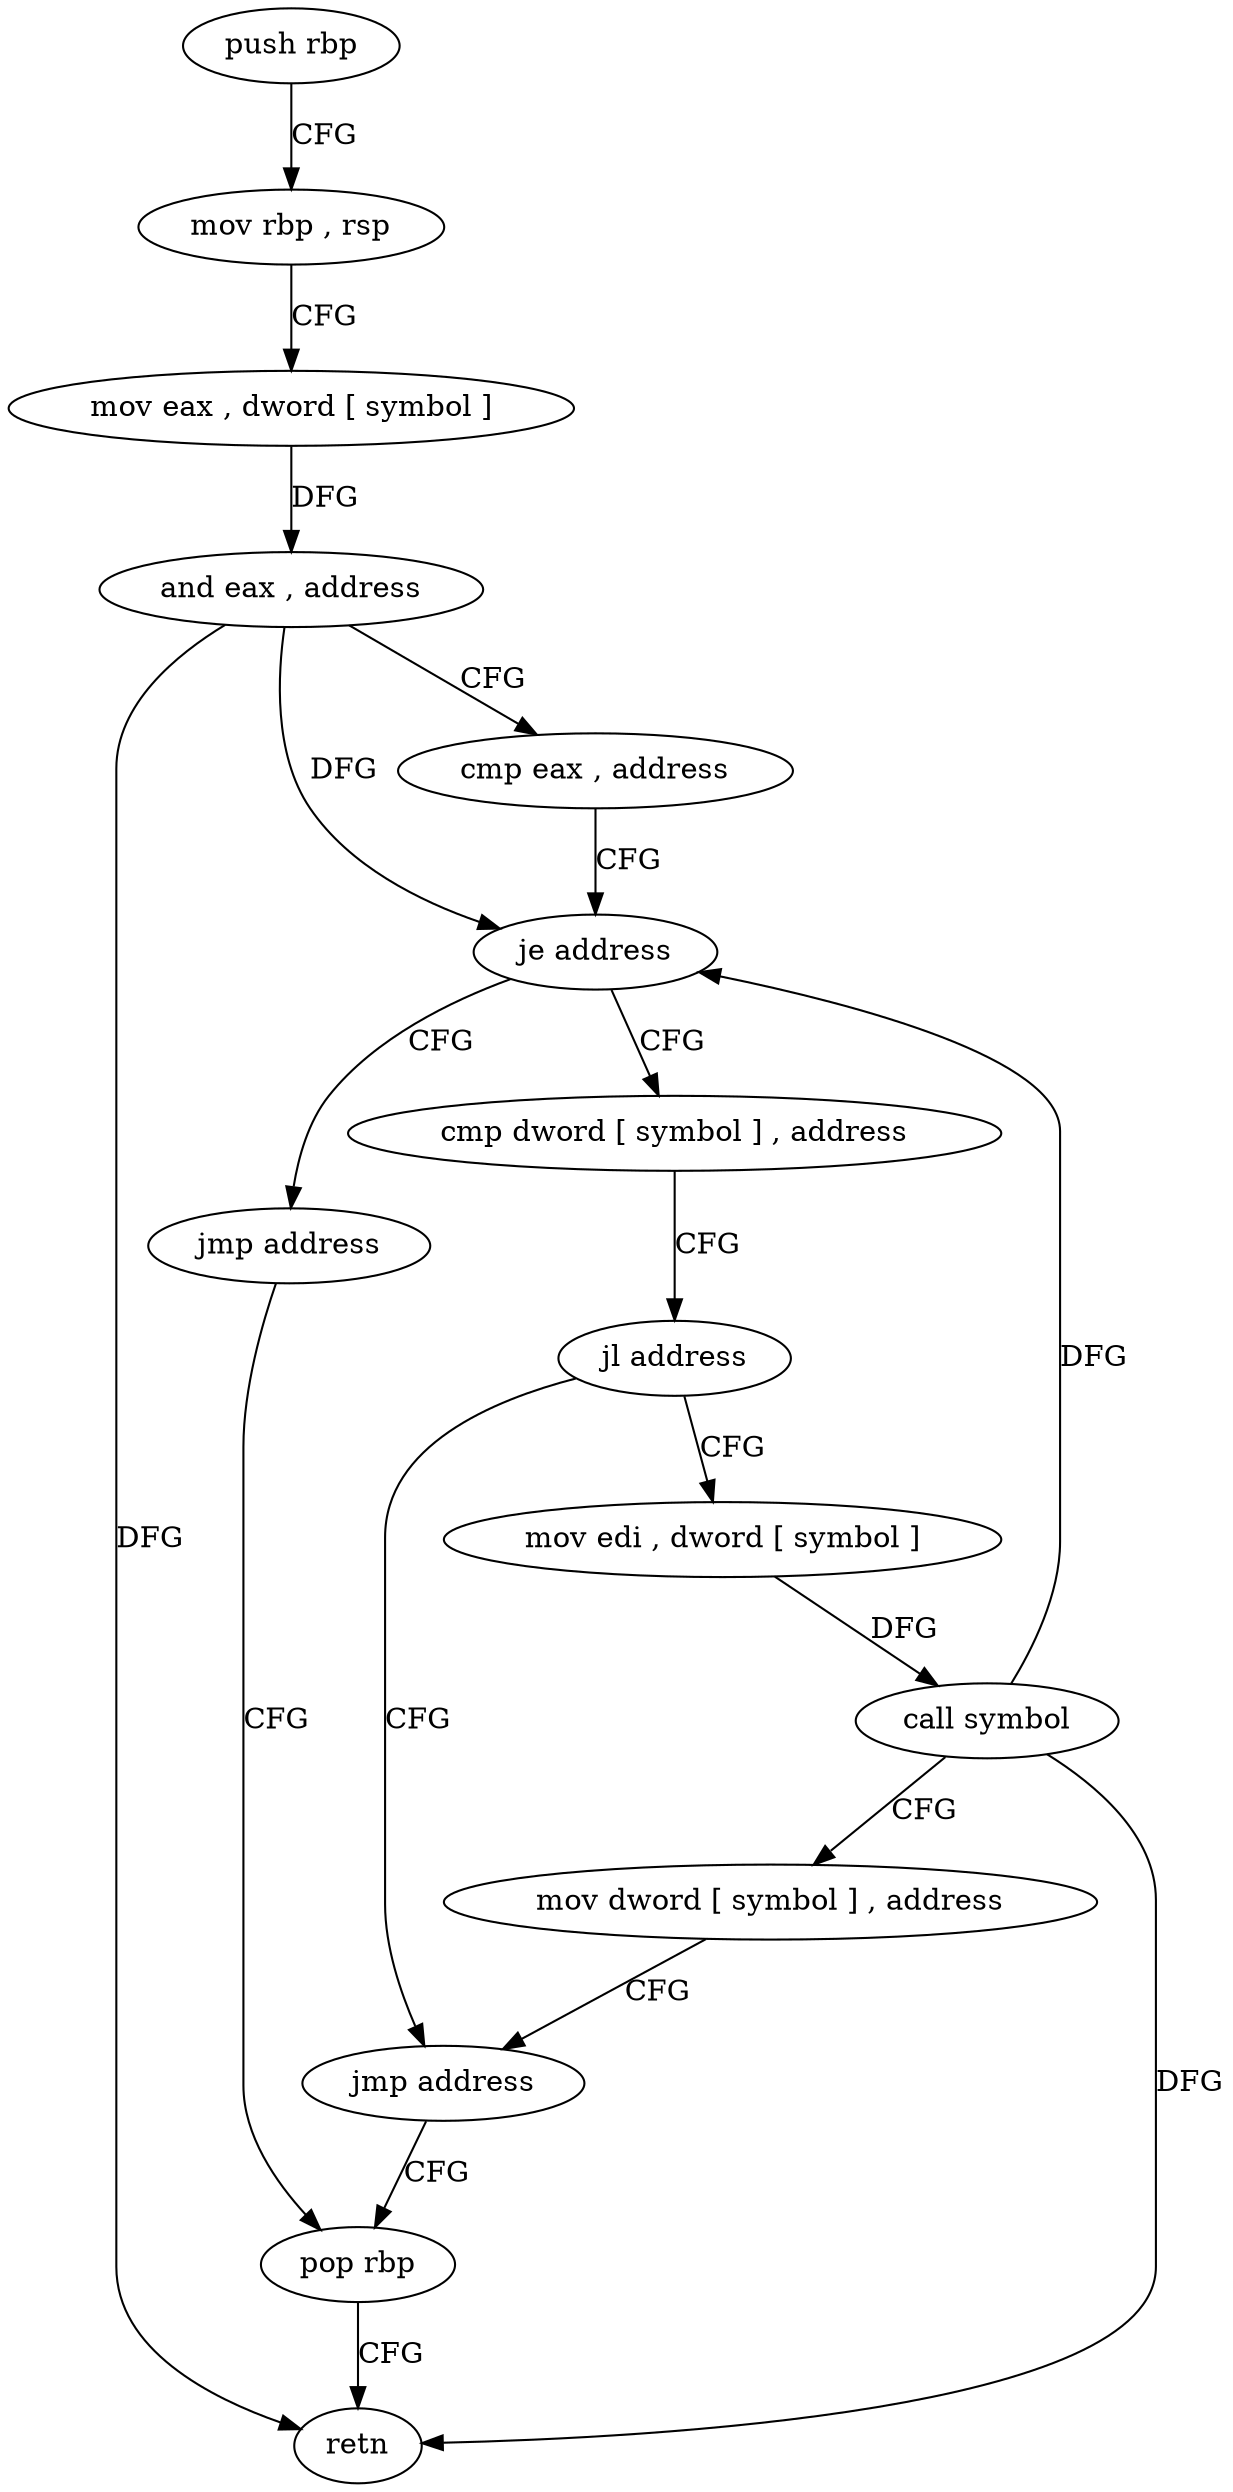 digraph "func" {
"4213056" [label = "push rbp" ]
"4213057" [label = "mov rbp , rsp" ]
"4213060" [label = "mov eax , dword [ symbol ]" ]
"4213067" [label = "and eax , address" ]
"4213072" [label = "cmp eax , address" ]
"4213075" [label = "je address" ]
"4213123" [label = "jmp address" ]
"4213081" [label = "cmp dword [ symbol ] , address" ]
"4213128" [label = "pop rbp" ]
"4213089" [label = "jl address" ]
"4213118" [label = "jmp address" ]
"4213095" [label = "mov edi , dword [ symbol ]" ]
"4213129" [label = "retn" ]
"4213102" [label = "call symbol" ]
"4213107" [label = "mov dword [ symbol ] , address" ]
"4213056" -> "4213057" [ label = "CFG" ]
"4213057" -> "4213060" [ label = "CFG" ]
"4213060" -> "4213067" [ label = "DFG" ]
"4213067" -> "4213072" [ label = "CFG" ]
"4213067" -> "4213075" [ label = "DFG" ]
"4213067" -> "4213129" [ label = "DFG" ]
"4213072" -> "4213075" [ label = "CFG" ]
"4213075" -> "4213123" [ label = "CFG" ]
"4213075" -> "4213081" [ label = "CFG" ]
"4213123" -> "4213128" [ label = "CFG" ]
"4213081" -> "4213089" [ label = "CFG" ]
"4213128" -> "4213129" [ label = "CFG" ]
"4213089" -> "4213118" [ label = "CFG" ]
"4213089" -> "4213095" [ label = "CFG" ]
"4213118" -> "4213128" [ label = "CFG" ]
"4213095" -> "4213102" [ label = "DFG" ]
"4213102" -> "4213107" [ label = "CFG" ]
"4213102" -> "4213075" [ label = "DFG" ]
"4213102" -> "4213129" [ label = "DFG" ]
"4213107" -> "4213118" [ label = "CFG" ]
}
